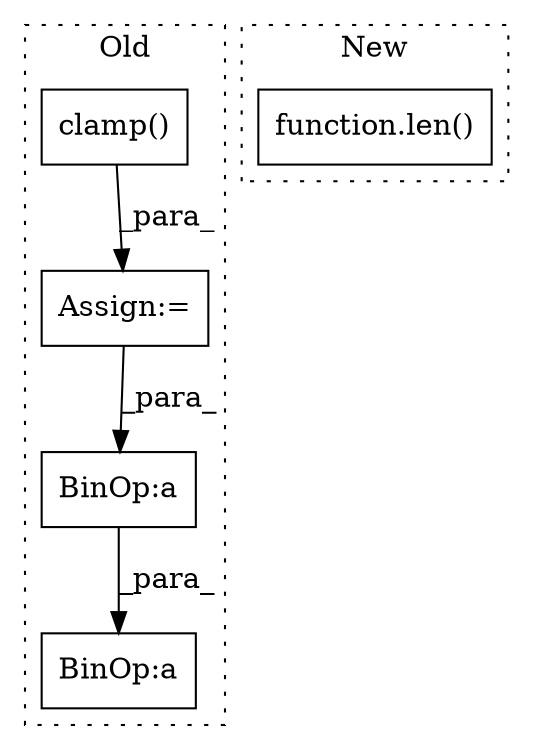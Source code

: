 digraph G {
subgraph cluster0 {
1 [label="clamp()" a="75" s="24373,24433" l="12,1" shape="box"];
3 [label="Assign:=" a="68" s="24370" l="3" shape="box"];
4 [label="BinOp:a" a="82" s="24513" l="3" shape="box"];
5 [label="BinOp:a" a="82" s="24470" l="3" shape="box"];
label = "Old";
style="dotted";
}
subgraph cluster1 {
2 [label="function.len()" a="75" s="25752,25768" l="4,1" shape="box"];
label = "New";
style="dotted";
}
1 -> 3 [label="_para_"];
3 -> 5 [label="_para_"];
5 -> 4 [label="_para_"];
}